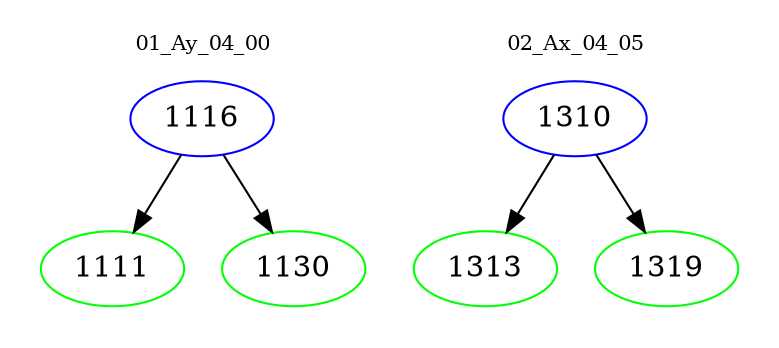 digraph{
subgraph cluster_0 {
color = white
label = "01_Ay_04_00";
fontsize=10;
T0_1116 [label="1116", color="blue"]
T0_1116 -> T0_1111 [color="black"]
T0_1111 [label="1111", color="green"]
T0_1116 -> T0_1130 [color="black"]
T0_1130 [label="1130", color="green"]
}
subgraph cluster_1 {
color = white
label = "02_Ax_04_05";
fontsize=10;
T1_1310 [label="1310", color="blue"]
T1_1310 -> T1_1313 [color="black"]
T1_1313 [label="1313", color="green"]
T1_1310 -> T1_1319 [color="black"]
T1_1319 [label="1319", color="green"]
}
}

